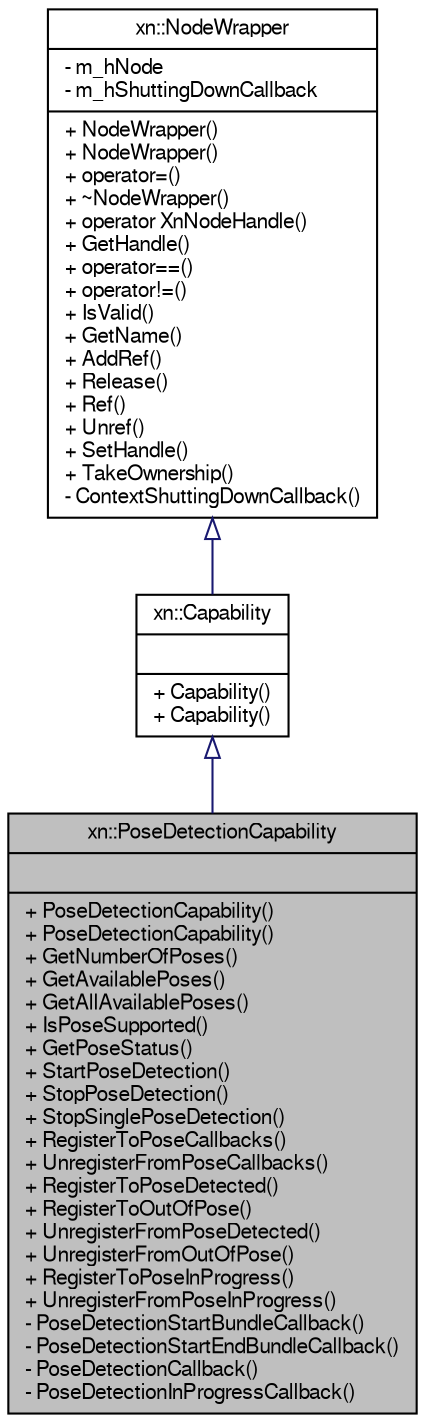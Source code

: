 digraph G
{
  edge [fontname="FreeSans",fontsize="10",labelfontname="FreeSans",labelfontsize="10"];
  node [fontname="FreeSans",fontsize="10",shape=record];
  Node1 [label="{xn::PoseDetectionCapability\n||+ PoseDetectionCapability()\l+ PoseDetectionCapability()\l+ GetNumberOfPoses()\l+ GetAvailablePoses()\l+ GetAllAvailablePoses()\l+ IsPoseSupported()\l+ GetPoseStatus()\l+ StartPoseDetection()\l+ StopPoseDetection()\l+ StopSinglePoseDetection()\l+ RegisterToPoseCallbacks()\l+ UnregisterFromPoseCallbacks()\l+ RegisterToPoseDetected()\l+ RegisterToOutOfPose()\l+ UnregisterFromPoseDetected()\l+ UnregisterFromOutOfPose()\l+ RegisterToPoseInProgress()\l+ UnregisterFromPoseInProgress()\l- PoseDetectionStartBundleCallback()\l- PoseDetectionStartEndBundleCallback()\l- PoseDetectionCallback()\l- PoseDetectionInProgressCallback()\l}",height=0.2,width=0.4,color="black", fillcolor="grey75", style="filled" fontcolor="black"];
  Node2 -> Node1 [dir=back,color="midnightblue",fontsize="10",style="solid",arrowtail="empty",fontname="FreeSans"];
  Node2 [label="{xn::Capability\n||+ Capability()\l+ Capability()\l}",height=0.2,width=0.4,color="black", fillcolor="white", style="filled",URL="$classxn_1_1_capability.html"];
  Node3 -> Node2 [dir=back,color="midnightblue",fontsize="10",style="solid",arrowtail="empty",fontname="FreeSans"];
  Node3 [label="{xn::NodeWrapper\n|- m_hNode\l- m_hShuttingDownCallback\l|+ NodeWrapper()\l+ NodeWrapper()\l+ operator=()\l+ ~NodeWrapper()\l+ operator XnNodeHandle()\l+ GetHandle()\l+ operator==()\l+ operator!=()\l+ IsValid()\l+ GetName()\l+ AddRef()\l+ Release()\l+ Ref()\l+ Unref()\l+ SetHandle()\l+ TakeOwnership()\l- ContextShuttingDownCallback()\l}",height=0.2,width=0.4,color="black", fillcolor="white", style="filled",URL="$classxn_1_1_node_wrapper.html"];
}
